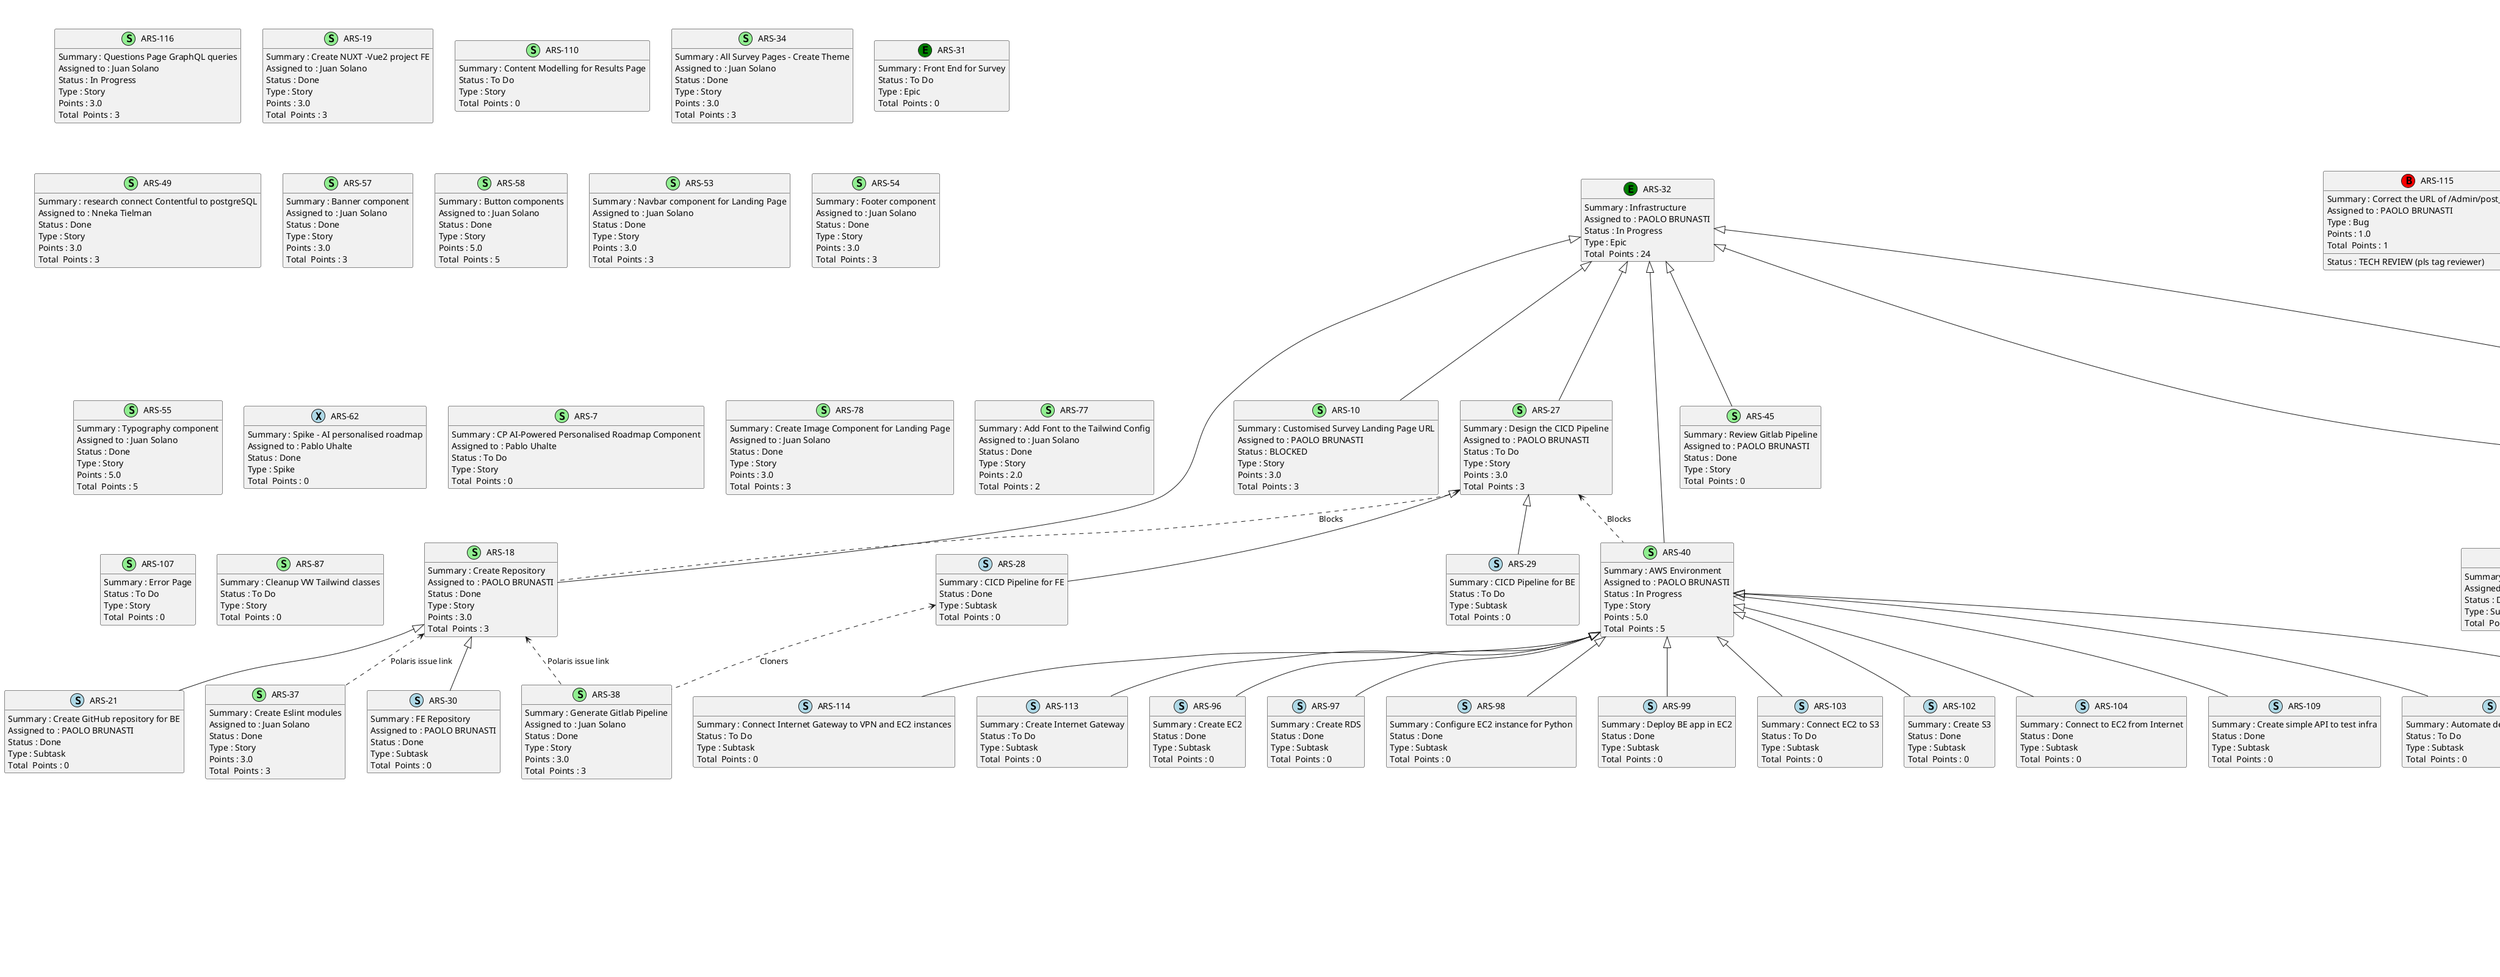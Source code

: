 @startuml
'https://plantuml.com/class-diagram

' GENERATE CLASS DIAGRAM ===========
' Generated at    : Wed May 29 11:49:43 CEST 2024

title Jira Tickets general diagram
hide empty members

legend
Jira Ticket Status
----
To Do : 49
Done : 51
PO and DESIGN REVIEW : 2
BLOCKED : 2
In Progress : 9
TECH REVIEW (pls tag reviewer) : 2
----
Jira Ticket Types
----
Spike : 1
Subtask : 35
Epic : 7
Bug : 4
Story : 68
end legend


' Jira Tickets =======
class "ARS-114" << (S,lightblue) >> {
 Summary : Connect Internet Gateway to VPN and EC2 instances
 Status : To Do
 Type : Subtask
Total  Points : 0
}

class "ARS-113" << (S,lightblue) >> {
 Summary : Create Internet Gateway
 Status : To Do
 Type : Subtask
Total  Points : 0
}

class "ARS-116" << (S,lightgreen) >> {
 Summary : Questions Page GraphQL queries
 Assigned to : Juan Solano
 Status : In Progress
 Type : Story
 Points : 3.0
Total  Points : 3
}

class "ARS-115" << (B,red) >> {
 Summary : Correct the URL of /Admin/post_admin
 Assigned to : PAOLO BRUNASTI
 Status : TECH REVIEW (pls tag reviewer)
 Type : Bug
 Points : 1.0
Total  Points : 1
}

class "ARS-118" << (B,red) >> {
 Summary : Avoid duplication of users in POST /users execution
 Status : To Do
 Type : Bug
 Points : 3.0
Total  Points : 3
}

class "ARS-16" << (S,lightgreen) >> {
 Summary : Contentful Content Modeling for Landing Page
 Assigned to : Juan Solano
 Status : Done
 Type : Story
 Points : 5.0
Total  Points : 5
}

class "ARS-117" << (S,lightgreen) >> {
 Summary : Add execution time computing to all endpoints
 Status : To Do
 Type : Story
 Points : 3.0
Total  Points : 3
}

class "ARS-17" << (S,lightgreen) >> {
 Summary : Generate Content Types GraphQL Queries for Landing Page
 Assigned to : Juan Solano
 Status : Done
 Type : Story
 Points : 5.0
Total  Points : 5
}

class "ARS-18" << (S,lightgreen) >> {
 Summary : Create Repository
 Assigned to : PAOLO BRUNASTI
 Status : Done
 Type : Story
 Points : 3.0
Total  Points : 3
}

class "ARS-119" << (B,red) >> {
 Summary : Add endpoints to get the "tables" values
 Status : To Do
 Type : Bug
 Points : 3.0
Total  Points : 3
}

class "ARS-19" << (S,lightgreen) >> {
 Summary : Create NUXT -Vue2 project FE
 Assigned to : Juan Solano
 Status : Done
 Type : Story
 Points : 3.0
Total  Points : 3
}

class "ARS-110" << (S,lightgreen) >> {
 Summary : Content Modelling for Results Page
 Status : To Do
 Type : Story
Total  Points : 0
}

class "ARS-112" << (S,lightblue) >> {
 Summary :  Plan session with Max
 Status : Done
 Type : Subtask
Total  Points : 0
}

class "ARS-111" << (S,lightgreen) >> {
 Summary : Discuss scope and timelines
 Assigned to : Cees de Gooijer
 Status : In Progress
 Type : Story
 Points : 5.0
Total  Points : 5
}

class "ARS-92" << (S,lightgreen) >> {
 Summary : Integration between BE and FE from the Landing Page
 Assigned to : Juan Solano
 Status : BLOCKED
 Type : Story
 Points : 3.0
Total  Points : 3
}

class "ARS-93" << (S,lightgreen) >> {
 Summary : Questions Page - Dimension component
 Assigned to : Juan Solano
 Status : To Do
 Type : Story
 Points : 5.0
Total  Points : 5
}

class "ARS-94" << (S,lightgreen) >> {
 Summary : Questions Page - Radio buttons with text
 Assigned to : Juan Solano
 Status : To Do
 Type : Story
 Points : 5.0
Total  Points : 5
}

class "ARS-95" << (S,lightgreen) >> {
 Summary : Questions Page - Previous and Next button
 Status : To Do
 Type : Story
Total  Points : 0
}

class "ARS-90" << (S,lightblue) >> {
 Summary : Logging system
 Assigned to : PAOLO BRUNASTI
 Status : Done
 Type : Subtask
Total  Points : 0
}

class "ARS-91" << (S,lightgreen) >> {
 Summary : Content Modelling for Questions Page
 Assigned to : Nneka Tielman
 Status : TECH REVIEW (pls tag reviewer)
 Type : Story
 Points : 5.0
Total  Points : 5
}

class "ARS-12" << (S,lightblue) >> {
 Summary : Send email to customer with the PDF as attachment
 Assigned to : PAOLO BRUNASTI
 Status : To Do
 Type : Subtask
Total  Points : 0
}

class "ARS-13" << (S,lightblue) >> {
 Summary : Activation of the process of generating and sending the email
 Assigned to : PAOLO BRUNASTI
 Status : To Do
 Type : Subtask
Total  Points : 0
}

class "ARS-14" << (S,lightgreen) >> {
 Summary : Set up Contentful Account
 Assigned to : Juan Solano
 Status : Done
 Type : Story
 Points : 2.0
Total  Points : 2
}

class "ARS-15" << (S,lightgreen) >> {
 Summary : Contentful Integration FE
 Assigned to : Juan Solano
 Status : Done
 Type : Story
 Points : 3.0
Total  Points : 3
}

class "ARS-96" << (S,lightblue) >> {
 Summary : Create EC2
 Status : Done
 Type : Subtask
Total  Points : 0
}

class "ARS-97" << (S,lightblue) >> {
 Summary : Create RDS
 Status : Done
 Type : Subtask
Total  Points : 0
}

class "ARS-98" << (S,lightblue) >> {
 Summary : Configure EC2 instance for Python
 Status : Done
 Type : Subtask
Total  Points : 0
}

class "ARS-10" << (S,lightgreen) >> {
 Summary : Customised Survey Landing Page URL
 Assigned to : PAOLO BRUNASTI
 Status : BLOCKED
 Type : Story
 Points : 3.0
Total  Points : 3
}

class "ARS-99" << (S,lightblue) >> {
 Summary : Deploy BE app in EC2
 Status : Done
 Type : Subtask
Total  Points : 0
}

class "ARS-11" << (S,lightblue) >> {
 Summary : Generate the PDF with the report for a single survey response
 Assigned to : PAOLO BRUNASTI
 Status : To Do
 Type : Subtask
Total  Points : 0
}

class "ARS-27" << (S,lightgreen) >> {
 Summary : Design the CICD Pipeline
 Assigned to : PAOLO BRUNASTI
 Status : To Do
 Type : Story
 Points : 3.0
Total  Points : 3
}

class "ARS-28" << (S,lightblue) >> {
 Summary : CICD Pipeline for FE
 Status : Done
 Type : Subtask
Total  Points : 0
}

class "ARS-29" << (S,lightblue) >> {
 Summary : CICD Pipeline for BE
 Status : To Do
 Type : Subtask
Total  Points : 0
}

class "ARS-23" << (S,lightgreen) >> {
 Summary : Model BE DB
 Assigned to : PAOLO BRUNASTI
 Status : Done
 Type : Story
 Points : 5.0
Total  Points : 5
}

class "ARS-24" << (S,lightgreen) >> {
 Summary : DB Connection from Python
 Assigned to : PAOLO BRUNASTI
 Status : Done
 Type : Story
 Points : 3.0
Total  Points : 3
}

class "ARS-25" << (S,lightgreen) >> {
 Summary : Design APIs
 Assigned to : Nneka Tielman
 Status : Done
 Type : Story
 Points : 5.0
Total  Points : 5
}

class "ARS-26" << (S,lightgreen) >> {
 Summary : Implement APIs
 Assigned to : Nneka Tielman
 Status : Done
 Type : Story
Total  Points : 0
}

class "ARS-20" << (E,green) >> {
 Summary : Back End for Survey
 Assigned to : PAOLO BRUNASTI
 Status : In Progress
 Type : Epic
Total  Points : 94
}

class "ARS-21" << (S,lightblue) >> {
 Summary : Create GitHub repository for BE
 Assigned to : PAOLO BRUNASTI
 Status : Done
 Type : Subtask
Total  Points : 0
}

class "ARS-22" << (S,lightgreen) >> {
 Summary : Define BE architecture
 Assigned to : PAOLO BRUNASTI
 Status : Done
 Type : Story
 Points : 5.0
Total  Points : 5
}

class "ARS-38" << (S,lightgreen) >> {
 Summary : Generate Gitlab Pipeline
 Assigned to : Juan Solano
 Status : Done
 Type : Story
 Points : 3.0
Total  Points : 3
}

class "ARS-39" << (S,lightblue) >> {
 Summary : Investigate HubSpot integration
 Assigned to : PAOLO BRUNASTI
 Status : To Do
 Type : Subtask
Total  Points : 0
}

class "ARS-34" << (S,lightgreen) >> {
 Summary : All Survey Pages - Create Theme
 Assigned to : Juan Solano
 Status : Done
 Type : Story
 Points : 3.0
Total  Points : 3
}

class "ARS-36" << (S,lightgreen) >> {
 Summary : Landing Page - Input fields Component and Form
 Assigned to : Juan Solano
 Status : PO and DESIGN REVIEW
 Type : Story
 Points : 5.0
Total  Points : 5
}

class "ARS-37" << (S,lightgreen) >> {
 Summary : Create Eslint modules
 Assigned to : Juan Solano
 Status : Done
 Type : Story
 Points : 3.0
Total  Points : 3
}

class "ARS-30" << (S,lightblue) >> {
 Summary : FE Repository
 Assigned to : PAOLO BRUNASTI
 Status : Done
 Type : Subtask
Total  Points : 0
}

class "ARS-31" << (E,green) >> {
 Summary : Front End for Survey
 Status : To Do
 Type : Epic
Total  Points : 0
}

class "ARS-32" << (E,green) >> {
 Summary : Infrastructure
 Assigned to : PAOLO BRUNASTI
 Status : In Progress
 Type : Epic
Total  Points : 24
}

class "ARS-33" << (S,lightgreen) >> {
 Summary : Questions Page - Save Survey Progress
 Status : To Do
 Type : Story
Total  Points : 0
}

class "ARS-49" << (S,lightgreen) >> {
 Summary : research connect Contentful to postgreSQL
 Assigned to : Nneka Tielman
 Status : Done
 Type : Story
 Points : 3.0
Total  Points : 3
}

class "ARS-40" << (S,lightgreen) >> {
 Summary : AWS Environment
 Assigned to : PAOLO BRUNASTI
 Status : In Progress
 Type : Story
 Points : 5.0
Total  Points : 5
}

class "ARS-45" << (S,lightgreen) >> {
 Summary : Review Gitlab Pipeline
 Assigned to : PAOLO BRUNASTI
 Status : Done
 Type : Story
Total  Points : 0
}

class "ARS-47" << (S,lightgreen) >> {
 Summary : Create View for results of the survey
 Assigned to : PAOLO BRUNASTI
 Status : Done
 Type : Story
 Points : 1.0
Total  Points : 1
}

class "ARS-48" << (S,lightgreen) >> {
 Summary : Questions Page - Scroll progress bar
 Status : To Do
 Type : Story
 Points : 5.0
Total  Points : 5
}

class "ARS-41" << (S,lightgreen) >> {
 Summary : Questions Page - Personalised with company name
 Status : To Do
 Type : Story
Total  Points : 0
}

class "ARS-42" << (S,lightgreen) >> {
 Summary : Results Page - Personalised Thank you message
 Status : To Do
 Type : Story
Total  Points : 0
}

class "ARS-43" << (S,lightgreen) >> {
 Summary : Survey Hubspot integration
 Assigned to : PAOLO BRUNASTI
 Status : To Do
 Type : Story
 Points : 8.0
Total  Points : 8
}

class "ARS-50" << (S,lightblue) >> {
 Summary : Update User structure with info from Figma
 Assigned to : PAOLO BRUNASTI
 Status : Done
 Type : Subtask
Total  Points : 0
}

class "ARS-56" << (S,lightgreen) >> {
 Summary : Input Fields Validation
 Assigned to : Juan Solano
 Status : PO and DESIGN REVIEW
 Type : Story
 Points : 3.0
Total  Points : 3
}

class "ARS-57" << (S,lightgreen) >> {
 Summary : Banner component
 Assigned to : Juan Solano
 Status : Done
 Type : Story
 Points : 3.0
Total  Points : 3
}

class "ARS-58" << (S,lightgreen) >> {
 Summary : Button components
 Assigned to : Juan Solano
 Status : Done
 Type : Story
 Points : 5.0
Total  Points : 5
}

class "ARS-59" << (S,lightblue) >> {
 Summary : Connect tool to the database 
 Assigned to : Pablo Uhalte
 Status : To Do
 Type : Subtask
Total  Points : 0
}

class "ARS-52" << (S,lightgreen) >> {
 Summary : Prototype BE architecture
 Assigned to : PAOLO BRUNASTI
 Status : Done
 Type : Story
 Points : 5.0
Total  Points : 5
}

class "ARS-53" << (S,lightgreen) >> {
 Summary : Navbar component for Landing Page
 Assigned to : Juan Solano
 Status : Done
 Type : Story
 Points : 3.0
Total  Points : 3
}

class "ARS-54" << (S,lightgreen) >> {
 Summary : Footer component
 Assigned to : Juan Solano
 Status : Done
 Type : Story
 Points : 3.0
Total  Points : 3
}

class "ARS-55" << (S,lightgreen) >> {
 Summary : Typography component
 Assigned to : Juan Solano
 Status : Done
 Type : Story
 Points : 5.0
Total  Points : 5
}

class "ARS-60" << (S,lightblue) >> {
 Summary : Cleanse and standardize data coming from the responses
 Assigned to : Pablo Uhalte
 Status : To Do
 Type : Subtask
Total  Points : 0
}

class "ARS-61" << (S,lightblue) >> {
 Summary : Creation of the visuals
 Assigned to : Pablo Uhalte
 Status : To Do
 Type : Subtask
Total  Points : 0
}

class "ARS-62" << (X,lightblue) >> {
 Summary : Spike - AI personalised roadmap
 Assigned to : Pablo Uhalte
 Status : Done
 Type : Spike
Total  Points : 0
}

class "ARS-67" << (S,lightgreen) >> {
 Summary : Implement FE API - user endpoints
 Assigned to : Nneka Tielman
 Status : Done
 Type : Story
 Points : 3.0
Total  Points : 3
}

class "ARS-68" << (S,lightblue) >> {
 Summary : Security
 Assigned to : PAOLO BRUNASTI
 Status : To Do
 Type : Subtask
Total  Points : 0
}

class "ARS-69" << (S,lightblue) >> {
 Summary : PDF Library
 Assigned to : PAOLO BRUNASTI
 Status : Done
 Type : Subtask
Total  Points : 0
}

class "ARS-63" << (S,lightgreen) >> {
 Summary : Implement Analytics API - user endpoints
 Status : To Do
 Type : Story
 Points : 3.0
Total  Points : 3
}

class "ARS-64" << (S,lightgreen) >> {
 Summary : Auth for Analytics API
 Status : To Do
 Type : Story
Total  Points : 0
}

class "ARS-65" << (S,lightblue) >> {
 Summary : ORM definition of User
 Assigned to : PAOLO BRUNASTI
 Status : Done
 Type : Subtask
Total  Points : 0
}

class "ARS-66" << (S,lightblue) >> {
 Summary : DB Connection pooling
 Assigned to : PAOLO BRUNASTI
 Status : Done
 Type : Subtask
Total  Points : 0
}

class "ARS-70" << (S,lightblue) >> {
 Summary : Connection with Contentful
 Status : To Do
 Type : Subtask
Total  Points : 0
}

class "ARS-5" << (S,lightgreen) >> {
 Summary : Email with Results as a pdf
 Assigned to : PAOLO BRUNASTI
 Status : To Do
 Type : Story
 Points : 5.0
Total  Points : 5
}

class "ARS-71" << (S,lightblue) >> {
 Summary : Python server code generated from Swagger
 Assigned to : PAOLO BRUNASTI
 Status : Done
 Type : Subtask
Total  Points : 0
}

class "ARS-6" << (S,lightgreen) >> {
 Summary : CP Dashboard for results analysis
 Assigned to : Pablo Uhalte
 Status : To Do
 Type : Story
Total  Points : 0
}

class "ARS-72" << (S,lightgreen) >> {
 Summary : Implement Analytics API - results endpoints
 Status : To Do
 Type : Story
 Points : 5.0
Total  Points : 5
}

class "ARS-3" << (S,lightgreen) >> {
 Summary : Questions Page - Dimensions Progress Bar Component
 Assigned to : Juan Solano
 Status : To Do
 Type : Story
 Points : 8.0
Total  Points : 8
}

class "ARS-73" << (S,lightgreen) >> {
 Summary : Implement FE API - response endpoints
 Assigned to : Nneka Tielman
 Status : Done
 Type : Story
 Points : 5.0
Total  Points : 5
}

class "ARS-4" << (S,lightgreen) >> {
 Summary : Survey Results Page
 Status : To Do
 Type : Story
Total  Points : 0
}

class "ARS-9" << (S,lightgreen) >> {
 Summary : Results Page - Personalised High-Level Roadmap Component with AI
 Status : To Do
 Type : Story
Total  Points : 0
}

class "ARS-7" << (S,lightgreen) >> {
 Summary : CP AI-Powered Personalised Roadmap Component
 Assigned to : Pablo Uhalte
 Status : To Do
 Type : Story
Total  Points : 0
}

class "ARS-8" << (S,lightgreen) >> {
 Summary : Results Page - Scoring Graphic Component
 Status : To Do
 Type : Story
Total  Points : 0
}

class "ARS-78" << (S,lightgreen) >> {
 Summary : Create Image Component for Landing Page
 Assigned to : Juan Solano
 Status : Done
 Type : Story
 Points : 3.0
Total  Points : 3
}

class "ARS-79" << (E,green) >> {
 Summary : Final Report
 Status : To Do
 Type : Epic
Total  Points : 0
}

class "ARS-74" << (S,lightgreen) >> {
 Summary : Implement FE API - submit survey endpoint
 Status : To Do
 Type : Story
 Points : 8.0
Total  Points : 8
}

class "ARS-1" << (E,green) >> {
 Summary : Survey Landing Page
 Assigned to : Juan Solano
 Status : To Do
 Type : Epic
Total  Points : 11
}

class "ARS-75" << (S,lightgreen) >> {
 Summary : Generate pdf with spider graph
 Assigned to : Pablo Uhalte
 Status : In Progress
 Type : Story
 Points : 8.0
Total  Points : 8
}

class "ARS-2" << (E,green) >> {
 Summary : Survey Questions Pages
 Status : To Do
 Type : Epic
Total  Points : 28
}

class "ARS-76" << (S,lightgreen) >> {
 Summary : Set up Contentful to DB webhook
 Assigned to : Nneka Tielman
 Status : In Progress
 Type : Story
 Points : 13.0
Total  Points : 13
}

class "ARS-77" << (S,lightgreen) >> {
 Summary : Add Font to the Tailwind Config
 Assigned to : Juan Solano
 Status : Done
 Type : Story
 Points : 2.0
Total  Points : 2
}

class "ARS-103" << (S,lightblue) >> {
 Summary : Connect EC2 to S3
 Status : To Do
 Type : Subtask
Total  Points : 0
}

class "ARS-102" << (S,lightblue) >> {
 Summary : Create S3
 Status : Done
 Type : Subtask
Total  Points : 0
}

class "ARS-105" << (E,green) >> {
 Summary : Survey Results Page
 Status : To Do
 Type : Epic
Total  Points : 0
}

class "ARS-104" << (S,lightblue) >> {
 Summary : Connect to EC2 from Internet
 Status : Done
 Type : Subtask
Total  Points : 0
}

class "ARS-107" << (S,lightgreen) >> {
 Summary : Error Page
 Status : To Do
 Type : Story
Total  Points : 0
}

class "ARS-106" << (B,red) >> {
 Summary : Correct attributes name in tables to match table name
 Assigned to : PAOLO BRUNASTI
 Status : Done
 Type : Bug
 Points : 2.0
Total  Points : 2
}

class "ARS-109" << (S,lightblue) >> {
 Summary : Create simple API to test infra
 Status : Done
 Type : Subtask
Total  Points : 0
}

class "ARS-108" << (S,lightblue) >> {
 Summary : Python dependencies
 Status : Done
 Type : Subtask
Total  Points : 0
}

class "ARS-101" << (S,lightblue) >> {
 Summary : Automate deployment of BE app on EC2
 Status : To Do
 Type : Subtask
Total  Points : 0
}

class "ARS-100" << (S,lightblue) >> {
 Summary : Open BE app to FE
 Status : In Progress
 Type : Subtask
Total  Points : 0
}

class "ARS-81" << (S,lightgreen) >> {
 Summary : Define the algorithm to compute the results
 Status : Done
 Type : Story
Total  Points : 0
}

class "ARS-82" << (S,lightgreen) >> {
 Summary : Implement the result algorithm
 Status : To Do
 Type : Story
Total  Points : 0
}

class "ARS-83" << (S,lightgreen) >> {
 Summary : Mechanism to replace the tags in the texts
 Status : To Do
 Type : Story
Total  Points : 0
}

class "ARS-84" << (S,lightgreen) >> {
 Summary : Create test data in the DB
 Assigned to : PAOLO BRUNASTI
 Status : Done
 Type : Story
 Points : 2.0
Total  Points : 2
}

class "ARS-80" << (S,lightgreen) >> {
 Summary : Store the different Dimension Responses for the result in the DB
 Status : To Do
 Type : Story
Total  Points : 0
}

class "ARS-89" << (S,lightblue) >> {
 Summary : Spider Net Graphic
 Assigned to : PAOLO BRUNASTI
 Status : Done
 Type : Subtask
Total  Points : 0
}

class "ARS-85" << (S,lightgreen) >> {
 Summary : Security and Configuration : place connection values in a .env file for more security
 Assigned to : PAOLO BRUNASTI
 Status : To Do
 Type : Story
 Points : 3.0
Total  Points : 3
}

class "ARS-86" << (S,lightblue) >> {
 Summary : Create base data (Language, ..)
 Assigned to : PAOLO BRUNASTI
 Status : Done
 Type : Subtask
Total  Points : 0
}

class "ARS-87" << (S,lightgreen) >> {
 Summary : Cleanup VW Tailwind classes
 Status : To Do
 Type : Story
Total  Points : 0
}

class "ARS-88" << (S,lightgreen) >> {
 Summary : Extends BE architecture
 Assigned to : PAOLO BRUNASTI
 Status : In Progress
 Type : Story
 Points : 5.0
Total  Points : 5
}



' Parents =======
"ARS-40" <|-- "ARS-114"
"ARS-40" <|-- "ARS-113"
"ARS-20" <|-- "ARS-115"
"ARS-20" <|-- "ARS-118"
"ARS-20" <|-- "ARS-117"
"ARS-32" <|-- "ARS-18"
"ARS-20" <|-- "ARS-119"
"ARS-111" <|-- "ARS-112"
"ARS-1" <|-- "ARS-92"
"ARS-2" <|-- "ARS-93"
"ARS-2" <|-- "ARS-94"
"ARS-2" <|-- "ARS-95"
"ARS-88" <|-- "ARS-90"
"ARS-2" <|-- "ARS-91"
"ARS-5" <|-- "ARS-12"
"ARS-5" <|-- "ARS-13"
"ARS-40" <|-- "ARS-96"
"ARS-40" <|-- "ARS-97"
"ARS-40" <|-- "ARS-98"
"ARS-32" <|-- "ARS-10"
"ARS-40" <|-- "ARS-99"
"ARS-5" <|-- "ARS-11"
"ARS-32" <|-- "ARS-27"
"ARS-27" <|-- "ARS-28"
"ARS-27" <|-- "ARS-29"
"ARS-20" <|-- "ARS-23"
"ARS-20" <|-- "ARS-24"
"ARS-20" <|-- "ARS-25"
"ARS-20" <|-- "ARS-26"
"ARS-18" <|-- "ARS-21"
"ARS-20" <|-- "ARS-22"
"ARS-5" <|-- "ARS-39"
"ARS-1" <|-- "ARS-36"
"ARS-18" <|-- "ARS-30"
"ARS-2" <|-- "ARS-33"
"ARS-32" <|-- "ARS-40"
"ARS-32" <|-- "ARS-45"
"ARS-20" <|-- "ARS-47"
"ARS-2" <|-- "ARS-48"
"ARS-2" <|-- "ARS-41"
"ARS-105" <|-- "ARS-42"
"ARS-20" <|-- "ARS-43"
"ARS-23" <|-- "ARS-50"
"ARS-1" <|-- "ARS-56"
"ARS-6" <|-- "ARS-59"
"ARS-32" <|-- "ARS-52"
"ARS-6" <|-- "ARS-60"
"ARS-6" <|-- "ARS-61"
"ARS-20" <|-- "ARS-67"
"ARS-88" <|-- "ARS-68"
"ARS-52" <|-- "ARS-69"
"ARS-20" <|-- "ARS-63"
"ARS-20" <|-- "ARS-64"
"ARS-52" <|-- "ARS-65"
"ARS-52" <|-- "ARS-66"
"ARS-88" <|-- "ARS-70"
"ARS-20" <|-- "ARS-5"
"ARS-52" <|-- "ARS-71"
"ARS-20" <|-- "ARS-72"
"ARS-2" <|-- "ARS-3"
"ARS-20" <|-- "ARS-73"
"ARS-105" <|-- "ARS-4"
"ARS-105" <|-- "ARS-9"
"ARS-105" <|-- "ARS-8"
"ARS-20" <|-- "ARS-74"
"ARS-20" <|-- "ARS-75"
"ARS-20" <|-- "ARS-76"
"ARS-40" <|-- "ARS-103"
"ARS-40" <|-- "ARS-102"
"ARS-40" <|-- "ARS-104"
"ARS-20" <|-- "ARS-106"
"ARS-40" <|-- "ARS-109"
"ARS-88" <|-- "ARS-108"
"ARS-40" <|-- "ARS-101"
"ARS-40" <|-- "ARS-100"
"ARS-79" <|-- "ARS-81"
"ARS-79" <|-- "ARS-82"
"ARS-79" <|-- "ARS-83"
"ARS-20" <|-- "ARS-84"
"ARS-79" <|-- "ARS-80"
"ARS-88" <|-- "ARS-89"
"ARS-20" <|-- "ARS-85"
"ARS-52" <|-- "ARS-86"
"ARS-32" <|-- "ARS-88"


' Links =======
"ARS-18" <.. "ARS-37" : Polaris issue link

"ARS-18" <.. "ARS-38" : Polaris issue link

"ARS-91" <.. "ARS-2" : Issue split

"ARS-27" <.. "ARS-18" : Blocks

"ARS-27" <.. "ARS-40" : Blocks

"ARS-28" <.. "ARS-38" : Cloners

"ARS-26" <.. "ARS-25" : Blocks

"ARS-22" <.. "ARS-52" : Cloners

"ARS-36" <.. "ARS-1" : Issue split

"ARS-33" <.. "ARS-2" : Issue split

"ARS-47" <.. "ARS-23" : Relates

"ARS-42" <.. "ARS-4" : Polaris datapoint issue link

"ARS-56" <.. "ARS-1" : Issue split

"ARS-52" <.. "ARS-88" : Cloners

"ARS-67" <.. "ARS-26" : Issue split

"ARS-63" <.. "ARS-26" : Issue split

"ARS-64" <.. "ARS-72" : Blocks

"ARS-64" <.. "ARS-63" : Blocks

"ARS-64" <.. "ARS-26" : Issue split

"ARS-5" <.. "ARS-74" : Issue split

"ARS-72" <.. "ARS-26" : Issue split

"ARS-3" <.. "ARS-2" : Issue split

"ARS-73" <.. "ARS-26" : Issue split

"ARS-9" <.. "ARS-4" : Issue split

"ARS-8" <.. "ARS-4" : Issue split

"ARS-74" <.. "ARS-26" : Issue split

"ARS-74" <.. "ARS-43" : Relates

"ARS-1" <.. "ARS-14" : Polaris issue link

"ARS-1" <.. "ARS-15" : Polaris issue link

"ARS-1" <.. "ARS-16" : Polaris issue link

"ARS-1" <.. "ARS-17" : Polaris issue link

"ARS-75" <.. "ARS-74" : Issue split

"ARS-2" <.. "ARS-48" : Polaris datapoint issue link

"ARS-2" <.. "ARS-41" : Polaris datapoint issue link

"ARS-76" <.. "ARS-26" : Relates

"ARS-76" <.. "ARS-52" : Relates

"ARS-76" <.. "ARS-88" : Relates

"ARS-88" <.. "ARS-52" : Blocks



@enduml
